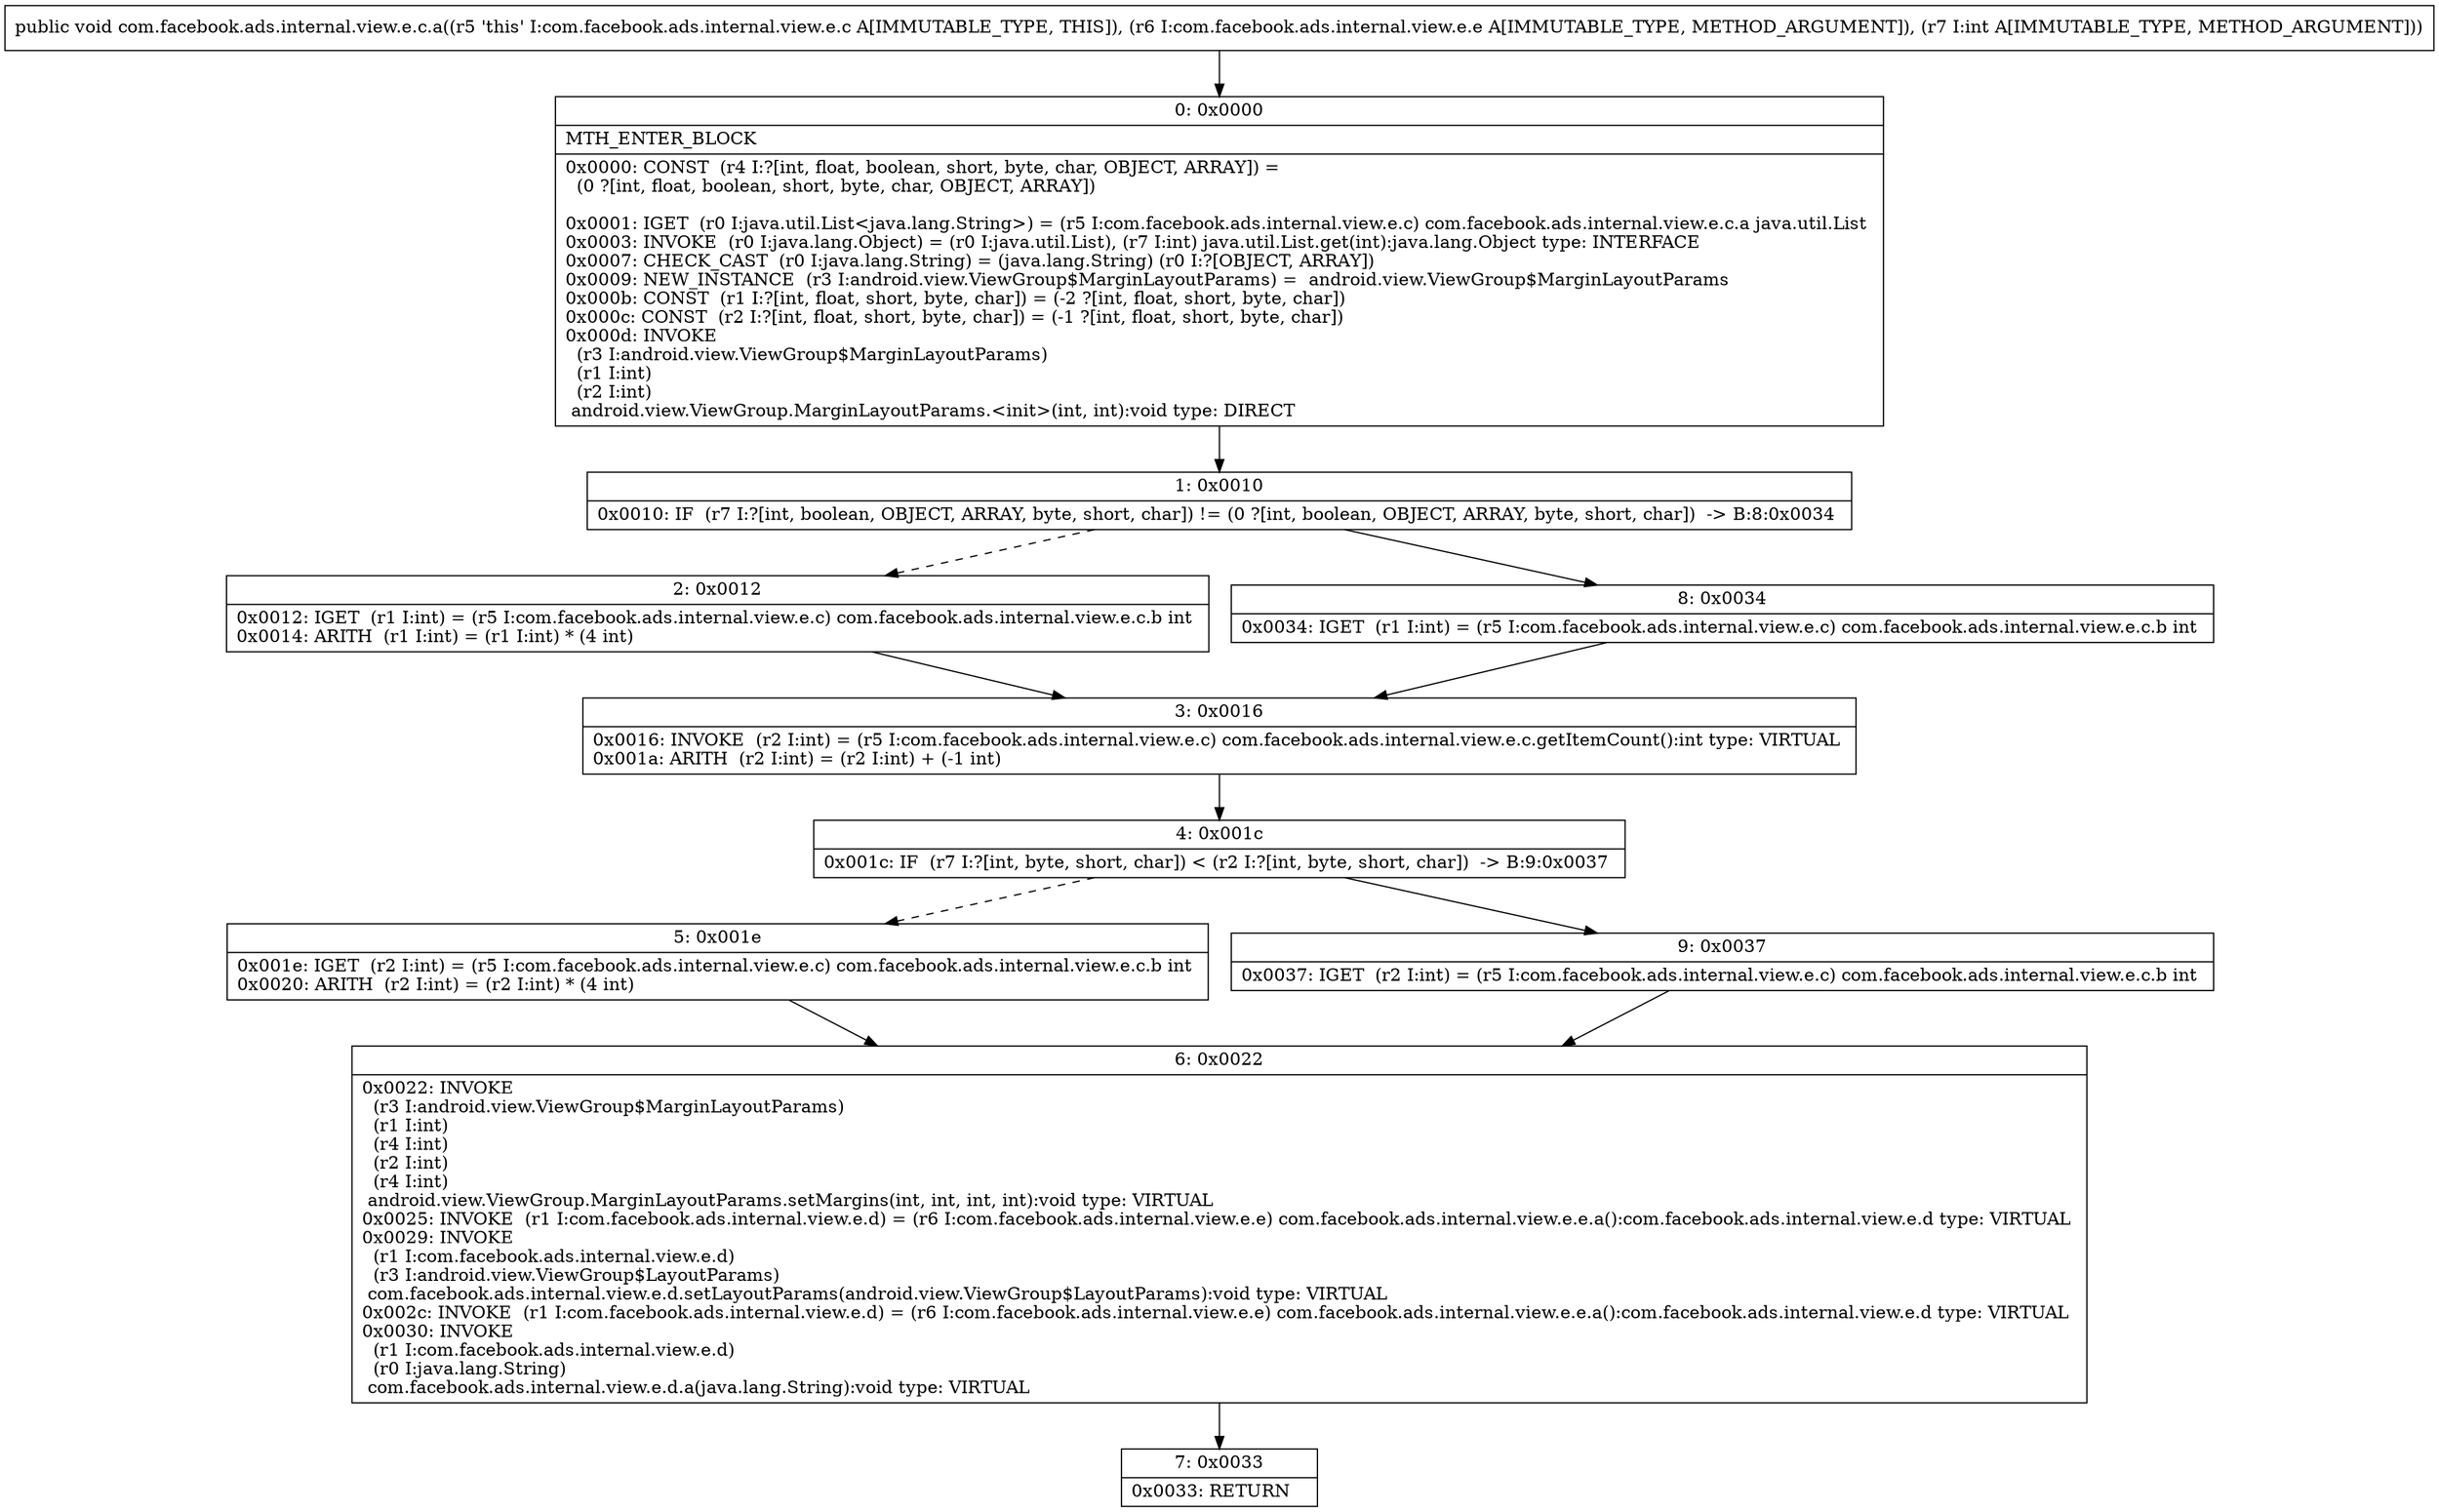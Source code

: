 digraph "CFG forcom.facebook.ads.internal.view.e.c.a(Lcom\/facebook\/ads\/internal\/view\/e\/e;I)V" {
Node_0 [shape=record,label="{0\:\ 0x0000|MTH_ENTER_BLOCK\l|0x0000: CONST  (r4 I:?[int, float, boolean, short, byte, char, OBJECT, ARRAY]) = \l  (0 ?[int, float, boolean, short, byte, char, OBJECT, ARRAY])\l \l0x0001: IGET  (r0 I:java.util.List\<java.lang.String\>) = (r5 I:com.facebook.ads.internal.view.e.c) com.facebook.ads.internal.view.e.c.a java.util.List \l0x0003: INVOKE  (r0 I:java.lang.Object) = (r0 I:java.util.List), (r7 I:int) java.util.List.get(int):java.lang.Object type: INTERFACE \l0x0007: CHECK_CAST  (r0 I:java.lang.String) = (java.lang.String) (r0 I:?[OBJECT, ARRAY]) \l0x0009: NEW_INSTANCE  (r3 I:android.view.ViewGroup$MarginLayoutParams) =  android.view.ViewGroup$MarginLayoutParams \l0x000b: CONST  (r1 I:?[int, float, short, byte, char]) = (\-2 ?[int, float, short, byte, char]) \l0x000c: CONST  (r2 I:?[int, float, short, byte, char]) = (\-1 ?[int, float, short, byte, char]) \l0x000d: INVOKE  \l  (r3 I:android.view.ViewGroup$MarginLayoutParams)\l  (r1 I:int)\l  (r2 I:int)\l android.view.ViewGroup.MarginLayoutParams.\<init\>(int, int):void type: DIRECT \l}"];
Node_1 [shape=record,label="{1\:\ 0x0010|0x0010: IF  (r7 I:?[int, boolean, OBJECT, ARRAY, byte, short, char]) != (0 ?[int, boolean, OBJECT, ARRAY, byte, short, char])  \-\> B:8:0x0034 \l}"];
Node_2 [shape=record,label="{2\:\ 0x0012|0x0012: IGET  (r1 I:int) = (r5 I:com.facebook.ads.internal.view.e.c) com.facebook.ads.internal.view.e.c.b int \l0x0014: ARITH  (r1 I:int) = (r1 I:int) * (4 int) \l}"];
Node_3 [shape=record,label="{3\:\ 0x0016|0x0016: INVOKE  (r2 I:int) = (r5 I:com.facebook.ads.internal.view.e.c) com.facebook.ads.internal.view.e.c.getItemCount():int type: VIRTUAL \l0x001a: ARITH  (r2 I:int) = (r2 I:int) + (\-1 int) \l}"];
Node_4 [shape=record,label="{4\:\ 0x001c|0x001c: IF  (r7 I:?[int, byte, short, char]) \< (r2 I:?[int, byte, short, char])  \-\> B:9:0x0037 \l}"];
Node_5 [shape=record,label="{5\:\ 0x001e|0x001e: IGET  (r2 I:int) = (r5 I:com.facebook.ads.internal.view.e.c) com.facebook.ads.internal.view.e.c.b int \l0x0020: ARITH  (r2 I:int) = (r2 I:int) * (4 int) \l}"];
Node_6 [shape=record,label="{6\:\ 0x0022|0x0022: INVOKE  \l  (r3 I:android.view.ViewGroup$MarginLayoutParams)\l  (r1 I:int)\l  (r4 I:int)\l  (r2 I:int)\l  (r4 I:int)\l android.view.ViewGroup.MarginLayoutParams.setMargins(int, int, int, int):void type: VIRTUAL \l0x0025: INVOKE  (r1 I:com.facebook.ads.internal.view.e.d) = (r6 I:com.facebook.ads.internal.view.e.e) com.facebook.ads.internal.view.e.e.a():com.facebook.ads.internal.view.e.d type: VIRTUAL \l0x0029: INVOKE  \l  (r1 I:com.facebook.ads.internal.view.e.d)\l  (r3 I:android.view.ViewGroup$LayoutParams)\l com.facebook.ads.internal.view.e.d.setLayoutParams(android.view.ViewGroup$LayoutParams):void type: VIRTUAL \l0x002c: INVOKE  (r1 I:com.facebook.ads.internal.view.e.d) = (r6 I:com.facebook.ads.internal.view.e.e) com.facebook.ads.internal.view.e.e.a():com.facebook.ads.internal.view.e.d type: VIRTUAL \l0x0030: INVOKE  \l  (r1 I:com.facebook.ads.internal.view.e.d)\l  (r0 I:java.lang.String)\l com.facebook.ads.internal.view.e.d.a(java.lang.String):void type: VIRTUAL \l}"];
Node_7 [shape=record,label="{7\:\ 0x0033|0x0033: RETURN   \l}"];
Node_8 [shape=record,label="{8\:\ 0x0034|0x0034: IGET  (r1 I:int) = (r5 I:com.facebook.ads.internal.view.e.c) com.facebook.ads.internal.view.e.c.b int \l}"];
Node_9 [shape=record,label="{9\:\ 0x0037|0x0037: IGET  (r2 I:int) = (r5 I:com.facebook.ads.internal.view.e.c) com.facebook.ads.internal.view.e.c.b int \l}"];
MethodNode[shape=record,label="{public void com.facebook.ads.internal.view.e.c.a((r5 'this' I:com.facebook.ads.internal.view.e.c A[IMMUTABLE_TYPE, THIS]), (r6 I:com.facebook.ads.internal.view.e.e A[IMMUTABLE_TYPE, METHOD_ARGUMENT]), (r7 I:int A[IMMUTABLE_TYPE, METHOD_ARGUMENT])) }"];
MethodNode -> Node_0;
Node_0 -> Node_1;
Node_1 -> Node_2[style=dashed];
Node_1 -> Node_8;
Node_2 -> Node_3;
Node_3 -> Node_4;
Node_4 -> Node_5[style=dashed];
Node_4 -> Node_9;
Node_5 -> Node_6;
Node_6 -> Node_7;
Node_8 -> Node_3;
Node_9 -> Node_6;
}

